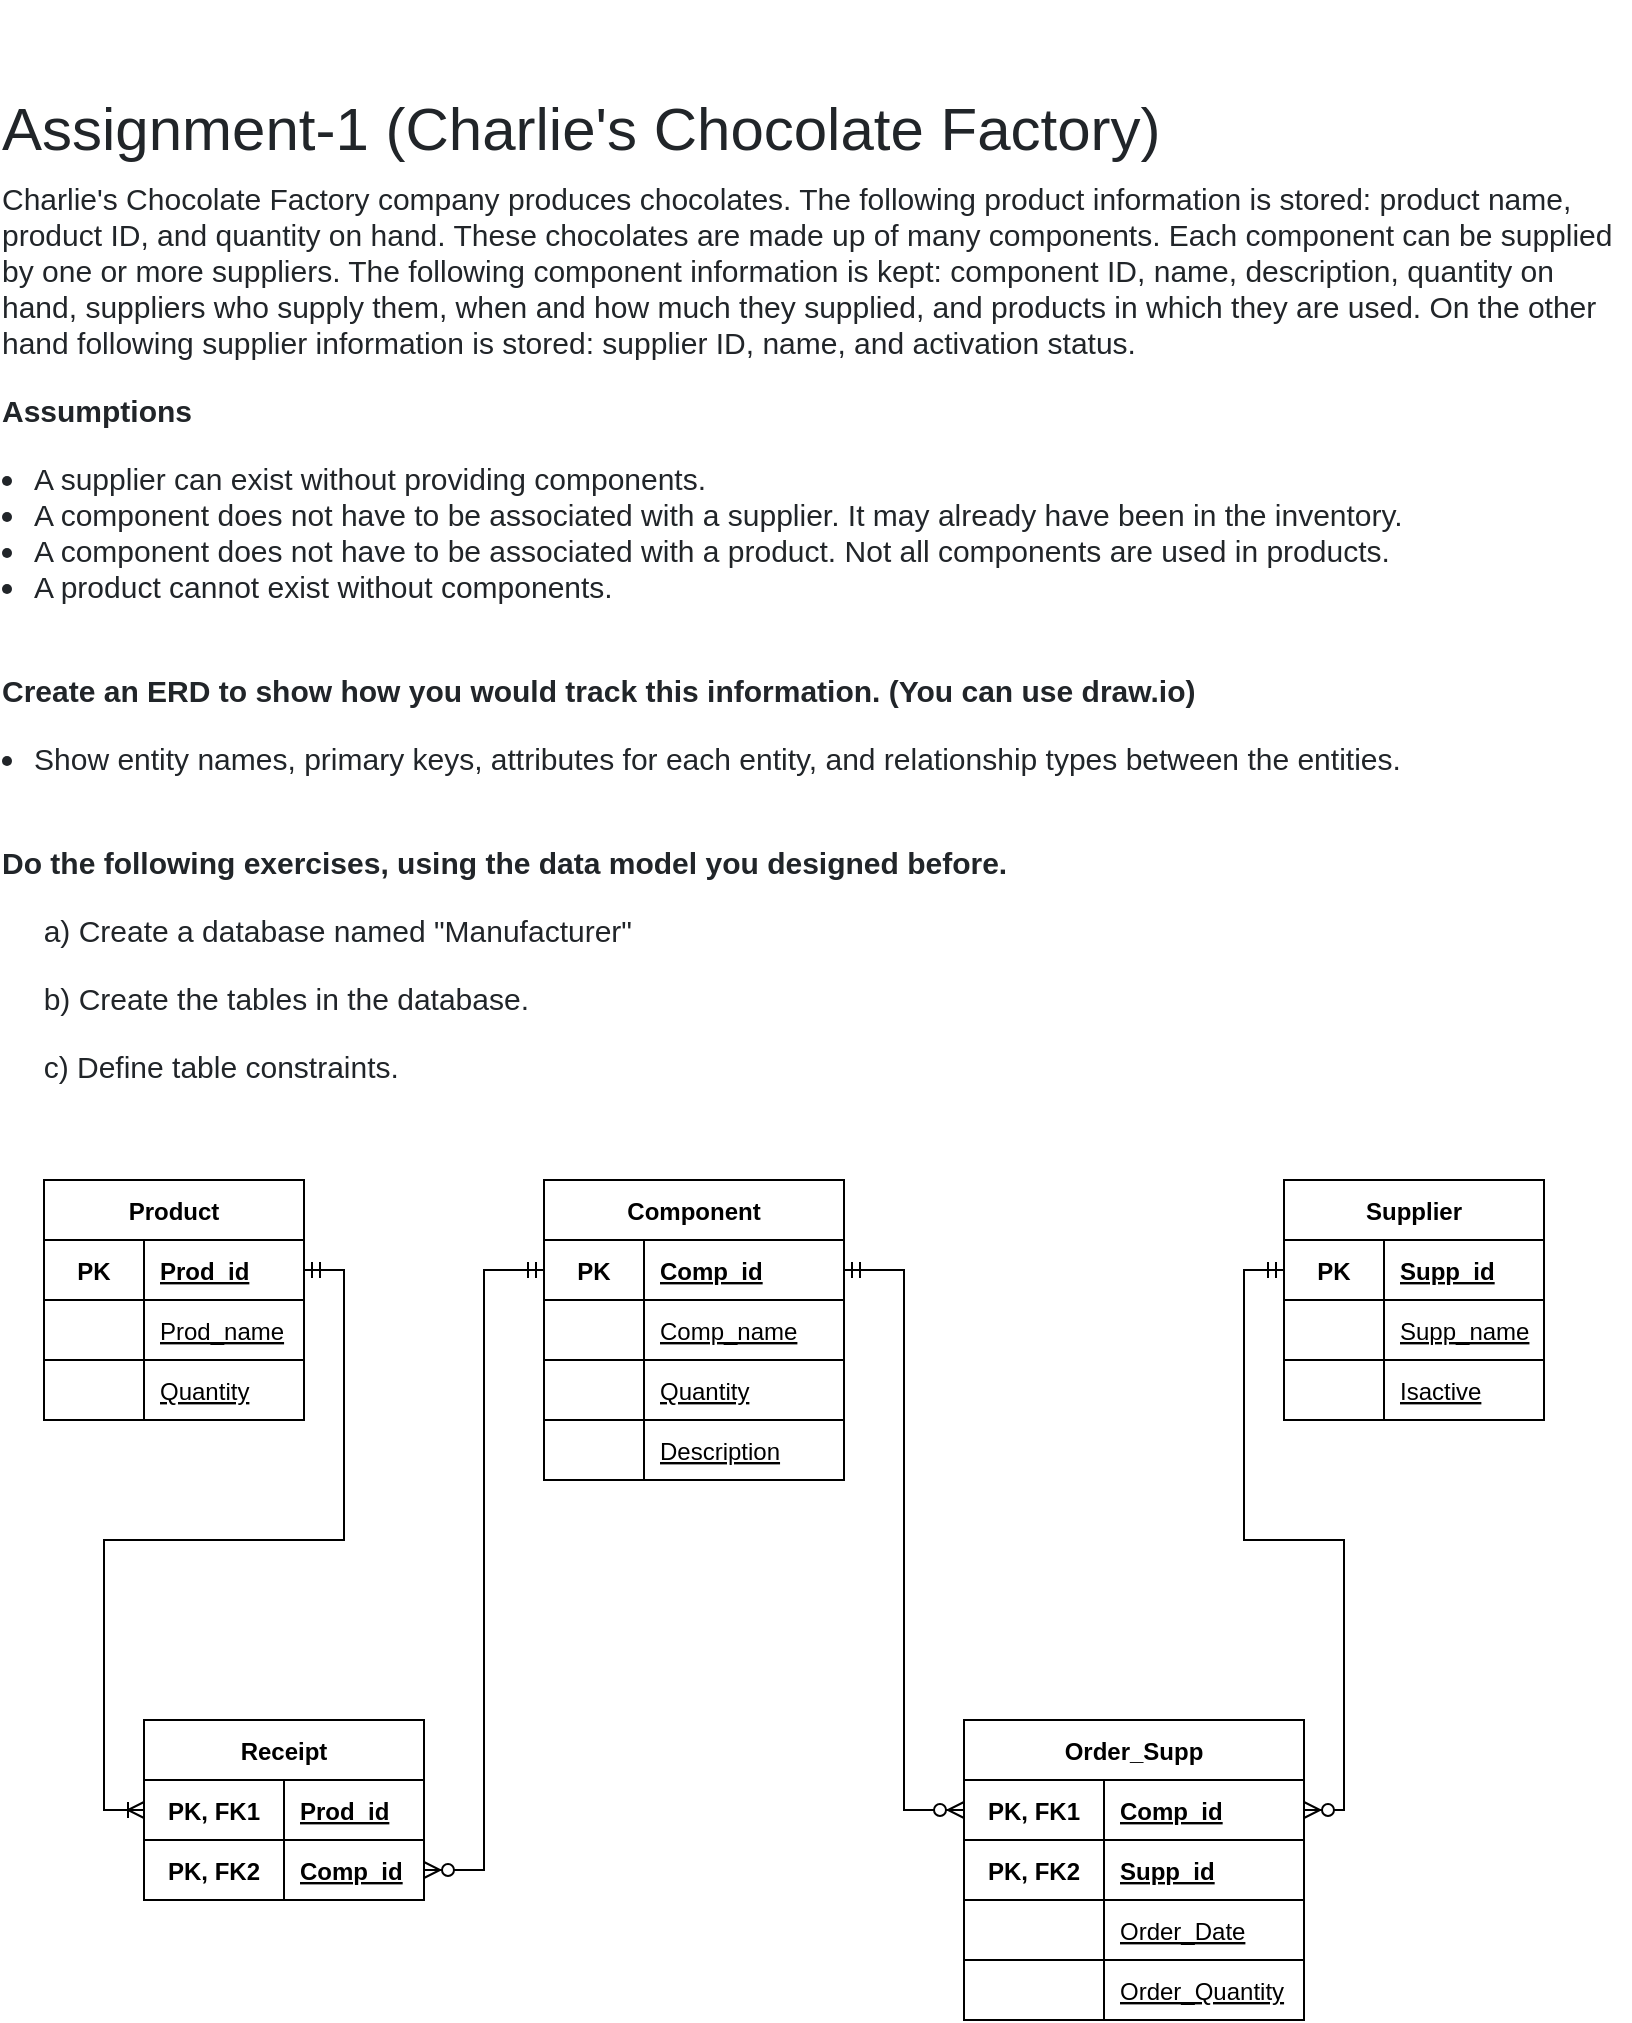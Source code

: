 <mxfile version="15.2.7" type="device"><diagram id="trlvEy-v0sMEKq00WVnb" name="Page-1"><mxGraphModel dx="1008" dy="1591" grid="1" gridSize="10" guides="1" tooltips="1" connect="1" arrows="1" fold="1" page="1" pageScale="1" pageWidth="850" pageHeight="1100" math="0" shadow="0"><root><mxCell id="0"/><mxCell id="1" parent="0"/><mxCell id="nFeIRxATns6xEY9qhx4s-112" value="Receipt" style="shape=table;startSize=30;container=1;collapsible=1;childLayout=tableLayout;fixedRows=1;rowLines=0;fontStyle=1;align=center;resizeLast=1;" parent="1" vertex="1"><mxGeometry x="90" y="-220" width="140" height="90" as="geometry"/></mxCell><mxCell id="nFeIRxATns6xEY9qhx4s-113" value="" style="shape=partialRectangle;collapsible=0;dropTarget=0;pointerEvents=0;fillColor=none;top=0;left=0;bottom=1;right=0;points=[[0,0.5],[1,0.5]];portConstraint=eastwest;" parent="nFeIRxATns6xEY9qhx4s-112" vertex="1"><mxGeometry y="30" width="140" height="30" as="geometry"/></mxCell><mxCell id="nFeIRxATns6xEY9qhx4s-114" value="PK, FK1" style="shape=partialRectangle;connectable=0;fillColor=none;top=0;left=0;bottom=0;right=0;fontStyle=1;overflow=hidden;" parent="nFeIRxATns6xEY9qhx4s-113" vertex="1"><mxGeometry width="70" height="30" as="geometry"/></mxCell><mxCell id="nFeIRxATns6xEY9qhx4s-115" value="Prod_id" style="shape=partialRectangle;connectable=0;fillColor=none;top=0;left=0;bottom=0;right=0;align=left;spacingLeft=6;fontStyle=5;overflow=hidden;" parent="nFeIRxATns6xEY9qhx4s-113" vertex="1"><mxGeometry x="70" width="70" height="30" as="geometry"/></mxCell><mxCell id="nFeIRxATns6xEY9qhx4s-125" value="" style="shape=partialRectangle;collapsible=0;dropTarget=0;pointerEvents=0;fillColor=none;top=0;left=0;bottom=1;right=0;points=[[0,0.5],[1,0.5]];portConstraint=eastwest;" parent="nFeIRxATns6xEY9qhx4s-112" vertex="1"><mxGeometry y="60" width="140" height="30" as="geometry"/></mxCell><mxCell id="nFeIRxATns6xEY9qhx4s-126" value="PK, FK2" style="shape=partialRectangle;connectable=0;fillColor=none;top=0;left=0;bottom=0;right=0;fontStyle=1;overflow=hidden;" parent="nFeIRxATns6xEY9qhx4s-125" vertex="1"><mxGeometry width="70" height="30" as="geometry"/></mxCell><mxCell id="nFeIRxATns6xEY9qhx4s-127" value="Comp_id" style="shape=partialRectangle;connectable=0;fillColor=none;top=0;left=0;bottom=0;right=0;align=left;spacingLeft=6;fontStyle=5;overflow=hidden;" parent="nFeIRxATns6xEY9qhx4s-125" vertex="1"><mxGeometry x="70" width="70" height="30" as="geometry"/></mxCell><mxCell id="nFeIRxATns6xEY9qhx4s-128" value="Order_Supp" style="shape=table;startSize=30;container=1;collapsible=1;childLayout=tableLayout;fixedRows=1;rowLines=0;fontStyle=1;align=center;resizeLast=1;" parent="1" vertex="1"><mxGeometry x="500" y="-220" width="170" height="150" as="geometry"/></mxCell><mxCell id="nFeIRxATns6xEY9qhx4s-132" value="" style="shape=partialRectangle;collapsible=0;dropTarget=0;pointerEvents=0;fillColor=none;top=0;left=0;bottom=1;right=0;points=[[0,0.5],[1,0.5]];portConstraint=eastwest;" parent="nFeIRxATns6xEY9qhx4s-128" vertex="1"><mxGeometry y="30" width="170" height="30" as="geometry"/></mxCell><mxCell id="nFeIRxATns6xEY9qhx4s-133" value="PK, FK1" style="shape=partialRectangle;connectable=0;fillColor=none;top=0;left=0;bottom=0;right=0;fontStyle=1;overflow=hidden;" parent="nFeIRxATns6xEY9qhx4s-132" vertex="1"><mxGeometry width="70" height="30" as="geometry"/></mxCell><mxCell id="nFeIRxATns6xEY9qhx4s-134" value="Comp_id" style="shape=partialRectangle;connectable=0;fillColor=none;top=0;left=0;bottom=0;right=0;align=left;spacingLeft=6;fontStyle=5;overflow=hidden;" parent="nFeIRxATns6xEY9qhx4s-132" vertex="1"><mxGeometry x="70" width="100" height="30" as="geometry"/></mxCell><mxCell id="nFeIRxATns6xEY9qhx4s-135" value="" style="shape=partialRectangle;collapsible=0;dropTarget=0;pointerEvents=0;fillColor=none;top=0;left=0;bottom=1;right=0;points=[[0,0.5],[1,0.5]];portConstraint=eastwest;" parent="nFeIRxATns6xEY9qhx4s-128" vertex="1"><mxGeometry y="60" width="170" height="30" as="geometry"/></mxCell><mxCell id="nFeIRxATns6xEY9qhx4s-136" value="PK, FK2" style="shape=partialRectangle;connectable=0;fillColor=none;top=0;left=0;bottom=0;right=0;fontStyle=1;overflow=hidden;" parent="nFeIRxATns6xEY9qhx4s-135" vertex="1"><mxGeometry width="70" height="30" as="geometry"/></mxCell><mxCell id="nFeIRxATns6xEY9qhx4s-137" value="Supp_id" style="shape=partialRectangle;connectable=0;fillColor=none;top=0;left=0;bottom=0;right=0;align=left;spacingLeft=6;fontStyle=5;overflow=hidden;" parent="nFeIRxATns6xEY9qhx4s-135" vertex="1"><mxGeometry x="70" width="100" height="30" as="geometry"/></mxCell><mxCell id="nFeIRxATns6xEY9qhx4s-138" value="" style="shape=partialRectangle;collapsible=0;dropTarget=0;pointerEvents=0;fillColor=none;top=0;left=0;bottom=1;right=0;points=[[0,0.5],[1,0.5]];portConstraint=eastwest;" parent="nFeIRxATns6xEY9qhx4s-128" vertex="1"><mxGeometry y="90" width="170" height="30" as="geometry"/></mxCell><mxCell id="nFeIRxATns6xEY9qhx4s-139" value="" style="shape=partialRectangle;connectable=0;fillColor=none;top=0;left=0;bottom=0;right=0;fontStyle=1;overflow=hidden;" parent="nFeIRxATns6xEY9qhx4s-138" vertex="1"><mxGeometry width="70" height="30" as="geometry"/></mxCell><mxCell id="nFeIRxATns6xEY9qhx4s-140" value="Order_Date" style="shape=partialRectangle;connectable=0;fillColor=none;top=0;left=0;bottom=0;right=0;align=left;spacingLeft=6;fontStyle=4;overflow=hidden;" parent="nFeIRxATns6xEY9qhx4s-138" vertex="1"><mxGeometry x="70" width="100" height="30" as="geometry"/></mxCell><mxCell id="nFeIRxATns6xEY9qhx4s-141" value="" style="shape=partialRectangle;collapsible=0;dropTarget=0;pointerEvents=0;fillColor=none;top=0;left=0;bottom=1;right=0;points=[[0,0.5],[1,0.5]];portConstraint=eastwest;" parent="nFeIRxATns6xEY9qhx4s-128" vertex="1"><mxGeometry y="120" width="170" height="30" as="geometry"/></mxCell><mxCell id="nFeIRxATns6xEY9qhx4s-142" value="" style="shape=partialRectangle;connectable=0;fillColor=none;top=0;left=0;bottom=0;right=0;fontStyle=1;overflow=hidden;" parent="nFeIRxATns6xEY9qhx4s-141" vertex="1"><mxGeometry width="70" height="30" as="geometry"/></mxCell><mxCell id="nFeIRxATns6xEY9qhx4s-143" value="Order_Quantity" style="shape=partialRectangle;connectable=0;fillColor=none;top=0;left=0;bottom=0;right=0;align=left;spacingLeft=6;fontStyle=4;overflow=hidden;fontColor=default;" parent="nFeIRxATns6xEY9qhx4s-141" vertex="1"><mxGeometry x="70" width="100" height="30" as="geometry"/></mxCell><mxCell id="FXnXl2bbzKTTCMAAtHah-39" value="Component" style="shape=table;startSize=30;container=1;collapsible=1;childLayout=tableLayout;fixedRows=1;rowLines=0;fontStyle=1;align=center;resizeLast=1;" parent="1" vertex="1"><mxGeometry x="290" y="-490" width="150" height="150" as="geometry"/></mxCell><mxCell id="FXnXl2bbzKTTCMAAtHah-40" value="" style="shape=partialRectangle;collapsible=0;dropTarget=0;pointerEvents=0;fillColor=none;top=0;left=0;bottom=1;right=0;points=[[0,0.5],[1,0.5]];portConstraint=eastwest;" parent="FXnXl2bbzKTTCMAAtHah-39" vertex="1"><mxGeometry y="30" width="150" height="30" as="geometry"/></mxCell><mxCell id="FXnXl2bbzKTTCMAAtHah-41" value="PK" style="shape=partialRectangle;connectable=0;fillColor=none;top=0;left=0;bottom=0;right=0;fontStyle=1;overflow=hidden;" parent="FXnXl2bbzKTTCMAAtHah-40" vertex="1"><mxGeometry width="50" height="30" as="geometry"/></mxCell><mxCell id="FXnXl2bbzKTTCMAAtHah-42" value="Comp_id" style="shape=partialRectangle;connectable=0;fillColor=none;top=0;left=0;bottom=0;right=0;align=left;spacingLeft=6;fontStyle=5;overflow=hidden;" parent="FXnXl2bbzKTTCMAAtHah-40" vertex="1"><mxGeometry x="50" width="100" height="30" as="geometry"/></mxCell><mxCell id="FXnXl2bbzKTTCMAAtHah-43" value="" style="shape=partialRectangle;collapsible=0;dropTarget=0;pointerEvents=0;fillColor=none;top=0;left=0;bottom=1;right=0;points=[[0,0.5],[1,0.5]];portConstraint=eastwest;" parent="FXnXl2bbzKTTCMAAtHah-39" vertex="1"><mxGeometry y="60" width="150" height="30" as="geometry"/></mxCell><mxCell id="FXnXl2bbzKTTCMAAtHah-44" value="" style="shape=partialRectangle;connectable=0;fillColor=none;top=0;left=0;bottom=0;right=0;fontStyle=1;overflow=hidden;" parent="FXnXl2bbzKTTCMAAtHah-43" vertex="1"><mxGeometry width="50" height="30" as="geometry"/></mxCell><mxCell id="FXnXl2bbzKTTCMAAtHah-45" value="Comp_name" style="shape=partialRectangle;connectable=0;fillColor=none;top=0;left=0;bottom=0;right=0;align=left;spacingLeft=6;fontStyle=4;overflow=hidden;" parent="FXnXl2bbzKTTCMAAtHah-43" vertex="1"><mxGeometry x="50" width="100" height="30" as="geometry"/></mxCell><mxCell id="FXnXl2bbzKTTCMAAtHah-46" value="" style="shape=partialRectangle;collapsible=0;dropTarget=0;pointerEvents=0;fillColor=none;top=0;left=0;bottom=1;right=0;points=[[0,0.5],[1,0.5]];portConstraint=eastwest;" parent="FXnXl2bbzKTTCMAAtHah-39" vertex="1"><mxGeometry y="90" width="150" height="30" as="geometry"/></mxCell><mxCell id="FXnXl2bbzKTTCMAAtHah-47" value="" style="shape=partialRectangle;connectable=0;fillColor=none;top=0;left=0;bottom=0;right=0;fontStyle=1;overflow=hidden;" parent="FXnXl2bbzKTTCMAAtHah-46" vertex="1"><mxGeometry width="50" height="30" as="geometry"/></mxCell><mxCell id="FXnXl2bbzKTTCMAAtHah-48" value="Quantity" style="shape=partialRectangle;connectable=0;fillColor=none;top=0;left=0;bottom=0;right=0;align=left;spacingLeft=6;fontStyle=4;overflow=hidden;" parent="FXnXl2bbzKTTCMAAtHah-46" vertex="1"><mxGeometry x="50" width="100" height="30" as="geometry"/></mxCell><mxCell id="FXnXl2bbzKTTCMAAtHah-49" value="" style="shape=partialRectangle;collapsible=0;dropTarget=0;pointerEvents=0;fillColor=none;top=0;left=0;bottom=1;right=0;points=[[0,0.5],[1,0.5]];portConstraint=eastwest;" parent="FXnXl2bbzKTTCMAAtHah-39" vertex="1"><mxGeometry y="120" width="150" height="30" as="geometry"/></mxCell><mxCell id="FXnXl2bbzKTTCMAAtHah-50" value="" style="shape=partialRectangle;connectable=0;fillColor=none;top=0;left=0;bottom=0;right=0;fontStyle=1;overflow=hidden;" parent="FXnXl2bbzKTTCMAAtHah-49" vertex="1"><mxGeometry width="50" height="30" as="geometry"/></mxCell><mxCell id="FXnXl2bbzKTTCMAAtHah-51" value="Description" style="shape=partialRectangle;connectable=0;fillColor=none;top=0;left=0;bottom=0;right=0;align=left;spacingLeft=6;fontStyle=4;overflow=hidden;" parent="FXnXl2bbzKTTCMAAtHah-49" vertex="1"><mxGeometry x="50" width="100" height="30" as="geometry"/></mxCell><mxCell id="FXnXl2bbzKTTCMAAtHah-58" value="Product" style="shape=table;startSize=30;container=1;collapsible=1;childLayout=tableLayout;fixedRows=1;rowLines=0;fontStyle=1;align=center;resizeLast=1;" parent="1" vertex="1"><mxGeometry x="40" y="-490" width="130" height="120" as="geometry"/></mxCell><mxCell id="FXnXl2bbzKTTCMAAtHah-59" value="" style="shape=partialRectangle;collapsible=0;dropTarget=0;pointerEvents=0;fillColor=none;top=0;left=0;bottom=1;right=0;points=[[0,0.5],[1,0.5]];portConstraint=eastwest;" parent="FXnXl2bbzKTTCMAAtHah-58" vertex="1"><mxGeometry y="30" width="130" height="30" as="geometry"/></mxCell><mxCell id="FXnXl2bbzKTTCMAAtHah-60" value="PK" style="shape=partialRectangle;connectable=0;fillColor=none;top=0;left=0;bottom=0;right=0;fontStyle=1;overflow=hidden;" parent="FXnXl2bbzKTTCMAAtHah-59" vertex="1"><mxGeometry width="50" height="30" as="geometry"/></mxCell><mxCell id="FXnXl2bbzKTTCMAAtHah-61" value="Prod_id" style="shape=partialRectangle;connectable=0;fillColor=none;top=0;left=0;bottom=0;right=0;align=left;spacingLeft=6;fontStyle=5;overflow=hidden;" parent="FXnXl2bbzKTTCMAAtHah-59" vertex="1"><mxGeometry x="50" width="80" height="30" as="geometry"/></mxCell><mxCell id="FXnXl2bbzKTTCMAAtHah-62" value="" style="shape=partialRectangle;collapsible=0;dropTarget=0;pointerEvents=0;fillColor=none;top=0;left=0;bottom=1;right=0;points=[[0,0.5],[1,0.5]];portConstraint=eastwest;" parent="FXnXl2bbzKTTCMAAtHah-58" vertex="1"><mxGeometry y="60" width="130" height="30" as="geometry"/></mxCell><mxCell id="FXnXl2bbzKTTCMAAtHah-63" value="" style="shape=partialRectangle;connectable=0;fillColor=none;top=0;left=0;bottom=0;right=0;fontStyle=1;overflow=hidden;" parent="FXnXl2bbzKTTCMAAtHah-62" vertex="1"><mxGeometry width="50" height="30" as="geometry"/></mxCell><mxCell id="FXnXl2bbzKTTCMAAtHah-64" value="Prod_name" style="shape=partialRectangle;connectable=0;fillColor=none;top=0;left=0;bottom=0;right=0;align=left;spacingLeft=6;fontStyle=4;overflow=hidden;" parent="FXnXl2bbzKTTCMAAtHah-62" vertex="1"><mxGeometry x="50" width="80" height="30" as="geometry"/></mxCell><mxCell id="FXnXl2bbzKTTCMAAtHah-65" value="" style="shape=partialRectangle;collapsible=0;dropTarget=0;pointerEvents=0;fillColor=none;top=0;left=0;bottom=1;right=0;points=[[0,0.5],[1,0.5]];portConstraint=eastwest;" parent="FXnXl2bbzKTTCMAAtHah-58" vertex="1"><mxGeometry y="90" width="130" height="30" as="geometry"/></mxCell><mxCell id="FXnXl2bbzKTTCMAAtHah-66" value="" style="shape=partialRectangle;connectable=0;fillColor=none;top=0;left=0;bottom=0;right=0;fontStyle=1;overflow=hidden;" parent="FXnXl2bbzKTTCMAAtHah-65" vertex="1"><mxGeometry width="50" height="30" as="geometry"/></mxCell><mxCell id="FXnXl2bbzKTTCMAAtHah-67" value="Quantity" style="shape=partialRectangle;connectable=0;fillColor=none;top=0;left=0;bottom=0;right=0;align=left;spacingLeft=6;fontStyle=4;overflow=hidden;" parent="FXnXl2bbzKTTCMAAtHah-65" vertex="1"><mxGeometry x="50" width="80" height="30" as="geometry"/></mxCell><mxCell id="FXnXl2bbzKTTCMAAtHah-77" value="Supplier" style="shape=table;startSize=30;container=1;collapsible=1;childLayout=tableLayout;fixedRows=1;rowLines=0;fontStyle=1;align=center;resizeLast=1;" parent="1" vertex="1"><mxGeometry x="660" y="-490" width="130.0" height="120" as="geometry"/></mxCell><mxCell id="FXnXl2bbzKTTCMAAtHah-78" value="" style="shape=partialRectangle;collapsible=0;dropTarget=0;pointerEvents=0;fillColor=none;top=0;left=0;bottom=1;right=0;points=[[0,0.5],[1,0.5]];portConstraint=eastwest;" parent="FXnXl2bbzKTTCMAAtHah-77" vertex="1"><mxGeometry y="30" width="130.0" height="30" as="geometry"/></mxCell><mxCell id="FXnXl2bbzKTTCMAAtHah-79" value="PK" style="shape=partialRectangle;connectable=0;fillColor=none;top=0;left=0;bottom=0;right=0;fontStyle=1;overflow=hidden;" parent="FXnXl2bbzKTTCMAAtHah-78" vertex="1"><mxGeometry width="50" height="30" as="geometry"/></mxCell><mxCell id="FXnXl2bbzKTTCMAAtHah-80" value="Supp_id" style="shape=partialRectangle;connectable=0;fillColor=none;top=0;left=0;bottom=0;right=0;align=left;spacingLeft=6;fontStyle=5;overflow=hidden;" parent="FXnXl2bbzKTTCMAAtHah-78" vertex="1"><mxGeometry x="50" width="80.0" height="30" as="geometry"/></mxCell><mxCell id="FXnXl2bbzKTTCMAAtHah-81" value="" style="shape=partialRectangle;collapsible=0;dropTarget=0;pointerEvents=0;fillColor=none;top=0;left=0;bottom=1;right=0;points=[[0,0.5],[1,0.5]];portConstraint=eastwest;" parent="FXnXl2bbzKTTCMAAtHah-77" vertex="1"><mxGeometry y="60" width="130.0" height="30" as="geometry"/></mxCell><mxCell id="FXnXl2bbzKTTCMAAtHah-82" value="" style="shape=partialRectangle;connectable=0;fillColor=none;top=0;left=0;bottom=0;right=0;fontStyle=1;overflow=hidden;" parent="FXnXl2bbzKTTCMAAtHah-81" vertex="1"><mxGeometry width="50" height="30" as="geometry"/></mxCell><mxCell id="FXnXl2bbzKTTCMAAtHah-83" value="Supp_name" style="shape=partialRectangle;connectable=0;fillColor=none;top=0;left=0;bottom=0;right=0;align=left;spacingLeft=6;fontStyle=4;overflow=hidden;" parent="FXnXl2bbzKTTCMAAtHah-81" vertex="1"><mxGeometry x="50" width="80.0" height="30" as="geometry"/></mxCell><mxCell id="FXnXl2bbzKTTCMAAtHah-84" value="" style="shape=partialRectangle;collapsible=0;dropTarget=0;pointerEvents=0;fillColor=none;top=0;left=0;bottom=1;right=0;points=[[0,0.5],[1,0.5]];portConstraint=eastwest;" parent="FXnXl2bbzKTTCMAAtHah-77" vertex="1"><mxGeometry y="90" width="130.0" height="30" as="geometry"/></mxCell><mxCell id="FXnXl2bbzKTTCMAAtHah-85" value="" style="shape=partialRectangle;connectable=0;fillColor=none;top=0;left=0;bottom=0;right=0;fontStyle=1;overflow=hidden;" parent="FXnXl2bbzKTTCMAAtHah-84" vertex="1"><mxGeometry width="50" height="30" as="geometry"/></mxCell><mxCell id="FXnXl2bbzKTTCMAAtHah-86" value="Isactive" style="shape=partialRectangle;connectable=0;fillColor=none;top=0;left=0;bottom=0;right=0;align=left;spacingLeft=6;fontStyle=4;overflow=hidden;" parent="FXnXl2bbzKTTCMAAtHah-84" vertex="1"><mxGeometry x="50" width="80.0" height="30" as="geometry"/></mxCell><mxCell id="FXnXl2bbzKTTCMAAtHah-88" style="edgeStyle=orthogonalEdgeStyle;rounded=0;orthogonalLoop=1;jettySize=auto;html=1;exitX=1;exitY=0.5;exitDx=0;exitDy=0;entryX=0;entryY=0.5;entryDx=0;entryDy=0;fontColor=default;endArrow=ERoneToMany;endFill=0;startArrow=ERmandOne;startFill=0;" parent="1" source="FXnXl2bbzKTTCMAAtHah-59" target="nFeIRxATns6xEY9qhx4s-113" edge="1"><mxGeometry relative="1" as="geometry"/></mxCell><mxCell id="FXnXl2bbzKTTCMAAtHah-89" style="edgeStyle=orthogonalEdgeStyle;rounded=0;orthogonalLoop=1;jettySize=auto;html=1;exitX=0;exitY=0.5;exitDx=0;exitDy=0;entryX=1;entryY=0.5;entryDx=0;entryDy=0;fontColor=default;endArrow=ERzeroToMany;endFill=1;startArrow=ERmandOne;startFill=0;" parent="1" source="FXnXl2bbzKTTCMAAtHah-40" target="nFeIRxATns6xEY9qhx4s-125" edge="1"><mxGeometry relative="1" as="geometry"/></mxCell><mxCell id="FXnXl2bbzKTTCMAAtHah-90" style="edgeStyle=orthogonalEdgeStyle;rounded=0;orthogonalLoop=1;jettySize=auto;html=1;exitX=1;exitY=0.5;exitDx=0;exitDy=0;entryX=0;entryY=0.5;entryDx=0;entryDy=0;fontColor=default;startArrow=ERmandOne;startFill=0;endArrow=ERzeroToMany;endFill=1;" parent="1" source="FXnXl2bbzKTTCMAAtHah-40" target="nFeIRxATns6xEY9qhx4s-132" edge="1"><mxGeometry relative="1" as="geometry"/></mxCell><mxCell id="FXnXl2bbzKTTCMAAtHah-91" style="edgeStyle=orthogonalEdgeStyle;rounded=0;orthogonalLoop=1;jettySize=auto;html=1;exitX=0;exitY=0.5;exitDx=0;exitDy=0;entryX=1;entryY=0.5;entryDx=0;entryDy=0;fontColor=default;startArrow=ERmandOne;startFill=0;endArrow=ERzeroToMany;endFill=1;" parent="1" source="FXnXl2bbzKTTCMAAtHah-78" target="nFeIRxATns6xEY9qhx4s-132" edge="1"><mxGeometry relative="1" as="geometry"/></mxCell><mxCell id="C6rcavMCXgf9edqlCedR-1" value="&lt;span id=&quot;docs-internal-guid-d0c293af-7fff-921c-57cd-8a1d0487e94f&quot; style=&quot;box-sizing: border-box ; color: rgb(33 , 37 , 41) ; font-family: , &amp;#34;blinkmacsystemfont&amp;#34; , &amp;#34;segoe ui&amp;#34; , &amp;#34;roboto&amp;#34; , &amp;#34;helvetica neue&amp;#34; , &amp;#34;arial&amp;#34; , &amp;#34;noto sans&amp;#34; , &amp;#34;liberation sans&amp;#34; , sans-serif , &amp;#34;apple color emoji&amp;#34; , &amp;#34;segoe ui emoji&amp;#34; , &amp;#34;segoe ui symbol&amp;#34; , &amp;#34;noto color emoji&amp;#34; ; font-size: 15px ; text-align: left ; background-color: rgb(255 , 255 , 255)&quot;&gt;&lt;p dir=&quot;ltr&quot; style=&quot;box-sizing: border-box ; margin-top: 0px ; margin-bottom: 1rem&quot;&gt;&lt;br&gt;&lt;/p&gt;&lt;h2 id=&quot;yui_3_17_2_1_1632767896140_44&quot; style=&quot;box-sizing: border-box ; margin-top: 0px ; margin-bottom: 0.5rem ; font-weight: 300 ; line-height: 1.2 ; font-size: 1.875rem ; font-family: , &amp;#34;blinkmacsystemfont&amp;#34; , &amp;#34;segoe ui&amp;#34; , &amp;#34;roboto&amp;#34; , &amp;#34;helvetica neue&amp;#34; , &amp;#34;arial&amp;#34; , &amp;#34;noto sans&amp;#34; , &amp;#34;liberation sans&amp;#34; , sans-serif , &amp;#34;apple color emoji&amp;#34; , &amp;#34;segoe ui emoji&amp;#34; , &amp;#34;segoe ui symbol&amp;#34; , &amp;#34;noto color emoji&amp;#34;&quot;&gt;Assignment-1 (Charlie's Chocolate Factory)&lt;/h2&gt;&lt;p dir=&quot;ltr&quot; style=&quot;box-sizing: border-box ; margin-top: 0px ; margin-bottom: 1rem&quot;&gt;Charlie's Chocolate Factory company produces chocolates. The following product information is stored: product name, product ID, and quantity on hand. These chocolates are made up of many components. Each component can be supplied by one or more suppliers. The following component information is kept: component ID, name, description, quantity on hand, suppliers who supply them, when and how much they supplied, and products in which they are used. On the other hand following supplier information is stored: supplier ID, name, and activation status.&lt;/p&gt;&lt;p dir=&quot;ltr&quot; style=&quot;box-sizing: border-box ; margin-top: 0px ; margin-bottom: 1rem ; font-weight: bold&quot;&gt;Assumptions&lt;/p&gt;&lt;p dir=&quot;ltr&quot; style=&quot;box-sizing: border-box ; margin-top: 0px ; margin-bottom: 1rem&quot;&gt;&lt;/p&gt;&lt;ul style=&quot;box-sizing: border-box ; margin-top: 0px ; margin-bottom: 1rem ; padding-left: 1rem&quot;&gt;&lt;li style=&quot;box-sizing: border-box&quot;&gt;A supplier can exist without providing components.&lt;/li&gt;&lt;li style=&quot;box-sizing: border-box&quot;&gt;A component does not have to be associated with a supplier. It may already have been in the inventory.&lt;/li&gt;&lt;li style=&quot;box-sizing: border-box&quot;&gt;A component does not have to be associated with a product. Not all components are used in products.&lt;/li&gt;&lt;li style=&quot;box-sizing: border-box&quot;&gt;A product cannot exist without components.&lt;/li&gt;&lt;/ul&gt;&lt;p style=&quot;box-sizing: border-box ; margin-top: 0px ; margin-bottom: 1rem&quot;&gt;&lt;/p&gt;&lt;/span&gt;&lt;br style=&quot;box-sizing: border-box ; color: rgb(33 , 37 , 41) ; font-family: , &amp;#34;blinkmacsystemfont&amp;#34; , &amp;#34;segoe ui&amp;#34; , &amp;#34;roboto&amp;#34; , &amp;#34;helvetica neue&amp;#34; , &amp;#34;arial&amp;#34; , &amp;#34;noto sans&amp;#34; , &amp;#34;liberation sans&amp;#34; , sans-serif , &amp;#34;apple color emoji&amp;#34; , &amp;#34;segoe ui emoji&amp;#34; , &amp;#34;segoe ui symbol&amp;#34; , &amp;#34;noto color emoji&amp;#34; ; font-size: 15px ; text-align: left ; background-color: rgb(255 , 255 , 255)&quot;&gt;&lt;span id=&quot;docs-internal-guid-d0c293af-7fff-921c-57cd-8a1d0487e94f&quot; style=&quot;box-sizing: border-box ; color: rgb(33 , 37 , 41) ; font-family: , &amp;#34;blinkmacsystemfont&amp;#34; , &amp;#34;segoe ui&amp;#34; , &amp;#34;roboto&amp;#34; , &amp;#34;helvetica neue&amp;#34; , &amp;#34;arial&amp;#34; , &amp;#34;noto sans&amp;#34; , &amp;#34;liberation sans&amp;#34; , sans-serif , &amp;#34;apple color emoji&amp;#34; , &amp;#34;segoe ui emoji&amp;#34; , &amp;#34;segoe ui symbol&amp;#34; , &amp;#34;noto color emoji&amp;#34; ; font-size: 15px ; text-align: left ; background-color: rgb(255 , 255 , 255)&quot;&gt;&lt;p dir=&quot;ltr&quot; style=&quot;box-sizing: border-box ; margin-top: 0px ; margin-bottom: 1rem ; font-weight: bold&quot;&gt;Create an ERD to show how you would track this information. (You can use draw.io)&lt;/p&gt;&lt;p dir=&quot;ltr&quot; style=&quot;box-sizing: border-box ; margin-top: 0px ; margin-bottom: 1rem&quot;&gt;&lt;/p&gt;&lt;ul style=&quot;box-sizing: border-box ; margin-top: 0px ; margin-bottom: 1rem ; padding-left: 1rem&quot;&gt;&lt;li style=&quot;box-sizing: border-box&quot;&gt;Show entity names, primary keys, attributes for each entity, and relationship types between the entities.&amp;nbsp;&lt;/li&gt;&lt;/ul&gt;&lt;p style=&quot;box-sizing: border-box ; margin-top: 0px ; margin-bottom: 1rem&quot;&gt;&lt;/p&gt;&lt;/span&gt;&lt;br style=&quot;box-sizing: border-box ; color: rgb(33 , 37 , 41) ; font-family: , &amp;#34;blinkmacsystemfont&amp;#34; , &amp;#34;segoe ui&amp;#34; , &amp;#34;roboto&amp;#34; , &amp;#34;helvetica neue&amp;#34; , &amp;#34;arial&amp;#34; , &amp;#34;noto sans&amp;#34; , &amp;#34;liberation sans&amp;#34; , sans-serif , &amp;#34;apple color emoji&amp;#34; , &amp;#34;segoe ui emoji&amp;#34; , &amp;#34;segoe ui symbol&amp;#34; , &amp;#34;noto color emoji&amp;#34; ; font-size: 15px ; text-align: left ; background-color: rgb(255 , 255 , 255)&quot;&gt;&lt;p style=&quot;box-sizing: border-box ; margin-top: 0px ; margin-bottom: 1rem ; color: rgb(33 , 37 , 41) ; font-family: , &amp;#34;blinkmacsystemfont&amp;#34; , &amp;#34;segoe ui&amp;#34; , &amp;#34;roboto&amp;#34; , &amp;#34;helvetica neue&amp;#34; , &amp;#34;arial&amp;#34; , &amp;#34;noto sans&amp;#34; , &amp;#34;liberation sans&amp;#34; , sans-serif , &amp;#34;apple color emoji&amp;#34; , &amp;#34;segoe ui emoji&amp;#34; , &amp;#34;segoe ui symbol&amp;#34; , &amp;#34;noto color emoji&amp;#34; ; font-size: 15px ; text-align: left ; background-color: rgb(255 , 255 , 255)&quot;&gt;&lt;span style=&quot;box-sizing: border-box ; font-weight: bolder&quot;&gt;Do the following exercises, using the data model you designed before.&lt;/span&gt;&lt;/p&gt;&lt;p style=&quot;box-sizing: border-box ; margin-top: 0px ; margin-bottom: 1rem ; color: rgb(33 , 37 , 41) ; font-family: , &amp;#34;blinkmacsystemfont&amp;#34; , &amp;#34;segoe ui&amp;#34; , &amp;#34;roboto&amp;#34; , &amp;#34;helvetica neue&amp;#34; , &amp;#34;arial&amp;#34; , &amp;#34;noto sans&amp;#34; , &amp;#34;liberation sans&amp;#34; , sans-serif , &amp;#34;apple color emoji&amp;#34; , &amp;#34;segoe ui emoji&amp;#34; , &amp;#34;segoe ui symbol&amp;#34; , &amp;#34;noto color emoji&amp;#34; ; font-size: 15px ; text-align: left ; background-color: rgb(255 , 255 , 255)&quot;&gt;&amp;nbsp; &amp;nbsp; &amp;nbsp;a) Create a database named &quot;Manufacturer&quot;&lt;/p&gt;&lt;p style=&quot;box-sizing: border-box ; margin-top: 0px ; margin-bottom: 1rem ; color: rgb(33 , 37 , 41) ; font-family: , &amp;#34;blinkmacsystemfont&amp;#34; , &amp;#34;segoe ui&amp;#34; , &amp;#34;roboto&amp;#34; , &amp;#34;helvetica neue&amp;#34; , &amp;#34;arial&amp;#34; , &amp;#34;noto sans&amp;#34; , &amp;#34;liberation sans&amp;#34; , sans-serif , &amp;#34;apple color emoji&amp;#34; , &amp;#34;segoe ui emoji&amp;#34; , &amp;#34;segoe ui symbol&amp;#34; , &amp;#34;noto color emoji&amp;#34; ; font-size: 15px ; text-align: left ; background-color: rgb(255 , 255 , 255)&quot;&gt;&amp;nbsp; &amp;nbsp; &amp;nbsp;b) Create the tables in the database.&lt;/p&gt;&lt;p style=&quot;box-sizing: border-box ; margin-top: 0px ; margin-bottom: 1rem ; color: rgb(33 , 37 , 41) ; font-family: , &amp;#34;blinkmacsystemfont&amp;#34; , &amp;#34;segoe ui&amp;#34; , &amp;#34;roboto&amp;#34; , &amp;#34;helvetica neue&amp;#34; , &amp;#34;arial&amp;#34; , &amp;#34;noto sans&amp;#34; , &amp;#34;liberation sans&amp;#34; , sans-serif , &amp;#34;apple color emoji&amp;#34; , &amp;#34;segoe ui emoji&amp;#34; , &amp;#34;segoe ui symbol&amp;#34; , &amp;#34;noto color emoji&amp;#34; ; font-size: 15px ; text-align: left ; background-color: rgb(255 , 255 , 255)&quot;&gt;&amp;nbsp; &amp;nbsp; &amp;nbsp;c) Define table constraints.&lt;/p&gt;" style="text;html=1;strokeColor=none;fillColor=none;align=center;verticalAlign=middle;whiteSpace=wrap;rounded=0;" vertex="1" parent="1"><mxGeometry x="18" y="-1080" width="815" height="570" as="geometry"/></mxCell></root></mxGraphModel></diagram></mxfile>